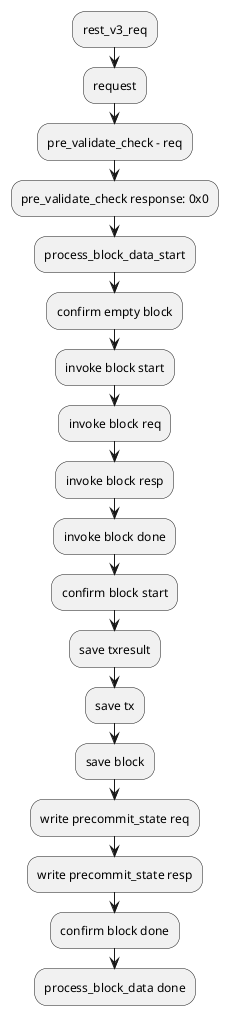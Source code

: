 @startuml
:rest_v3_req;
:request;
:pre_validate_check - req;
:pre_validate_check response: 0x0;
:process_block_data_start;
:confirm empty block;
:invoke block start;
:invoke block req;
:invoke block resp;
:invoke block done;

'------ same below

:confirm block start;
:save txresult;
:save tx;
:save block;
:write precommit_state req;
:write precommit_state resp;
:confirm block done;
:process_block_data done;
@enduml